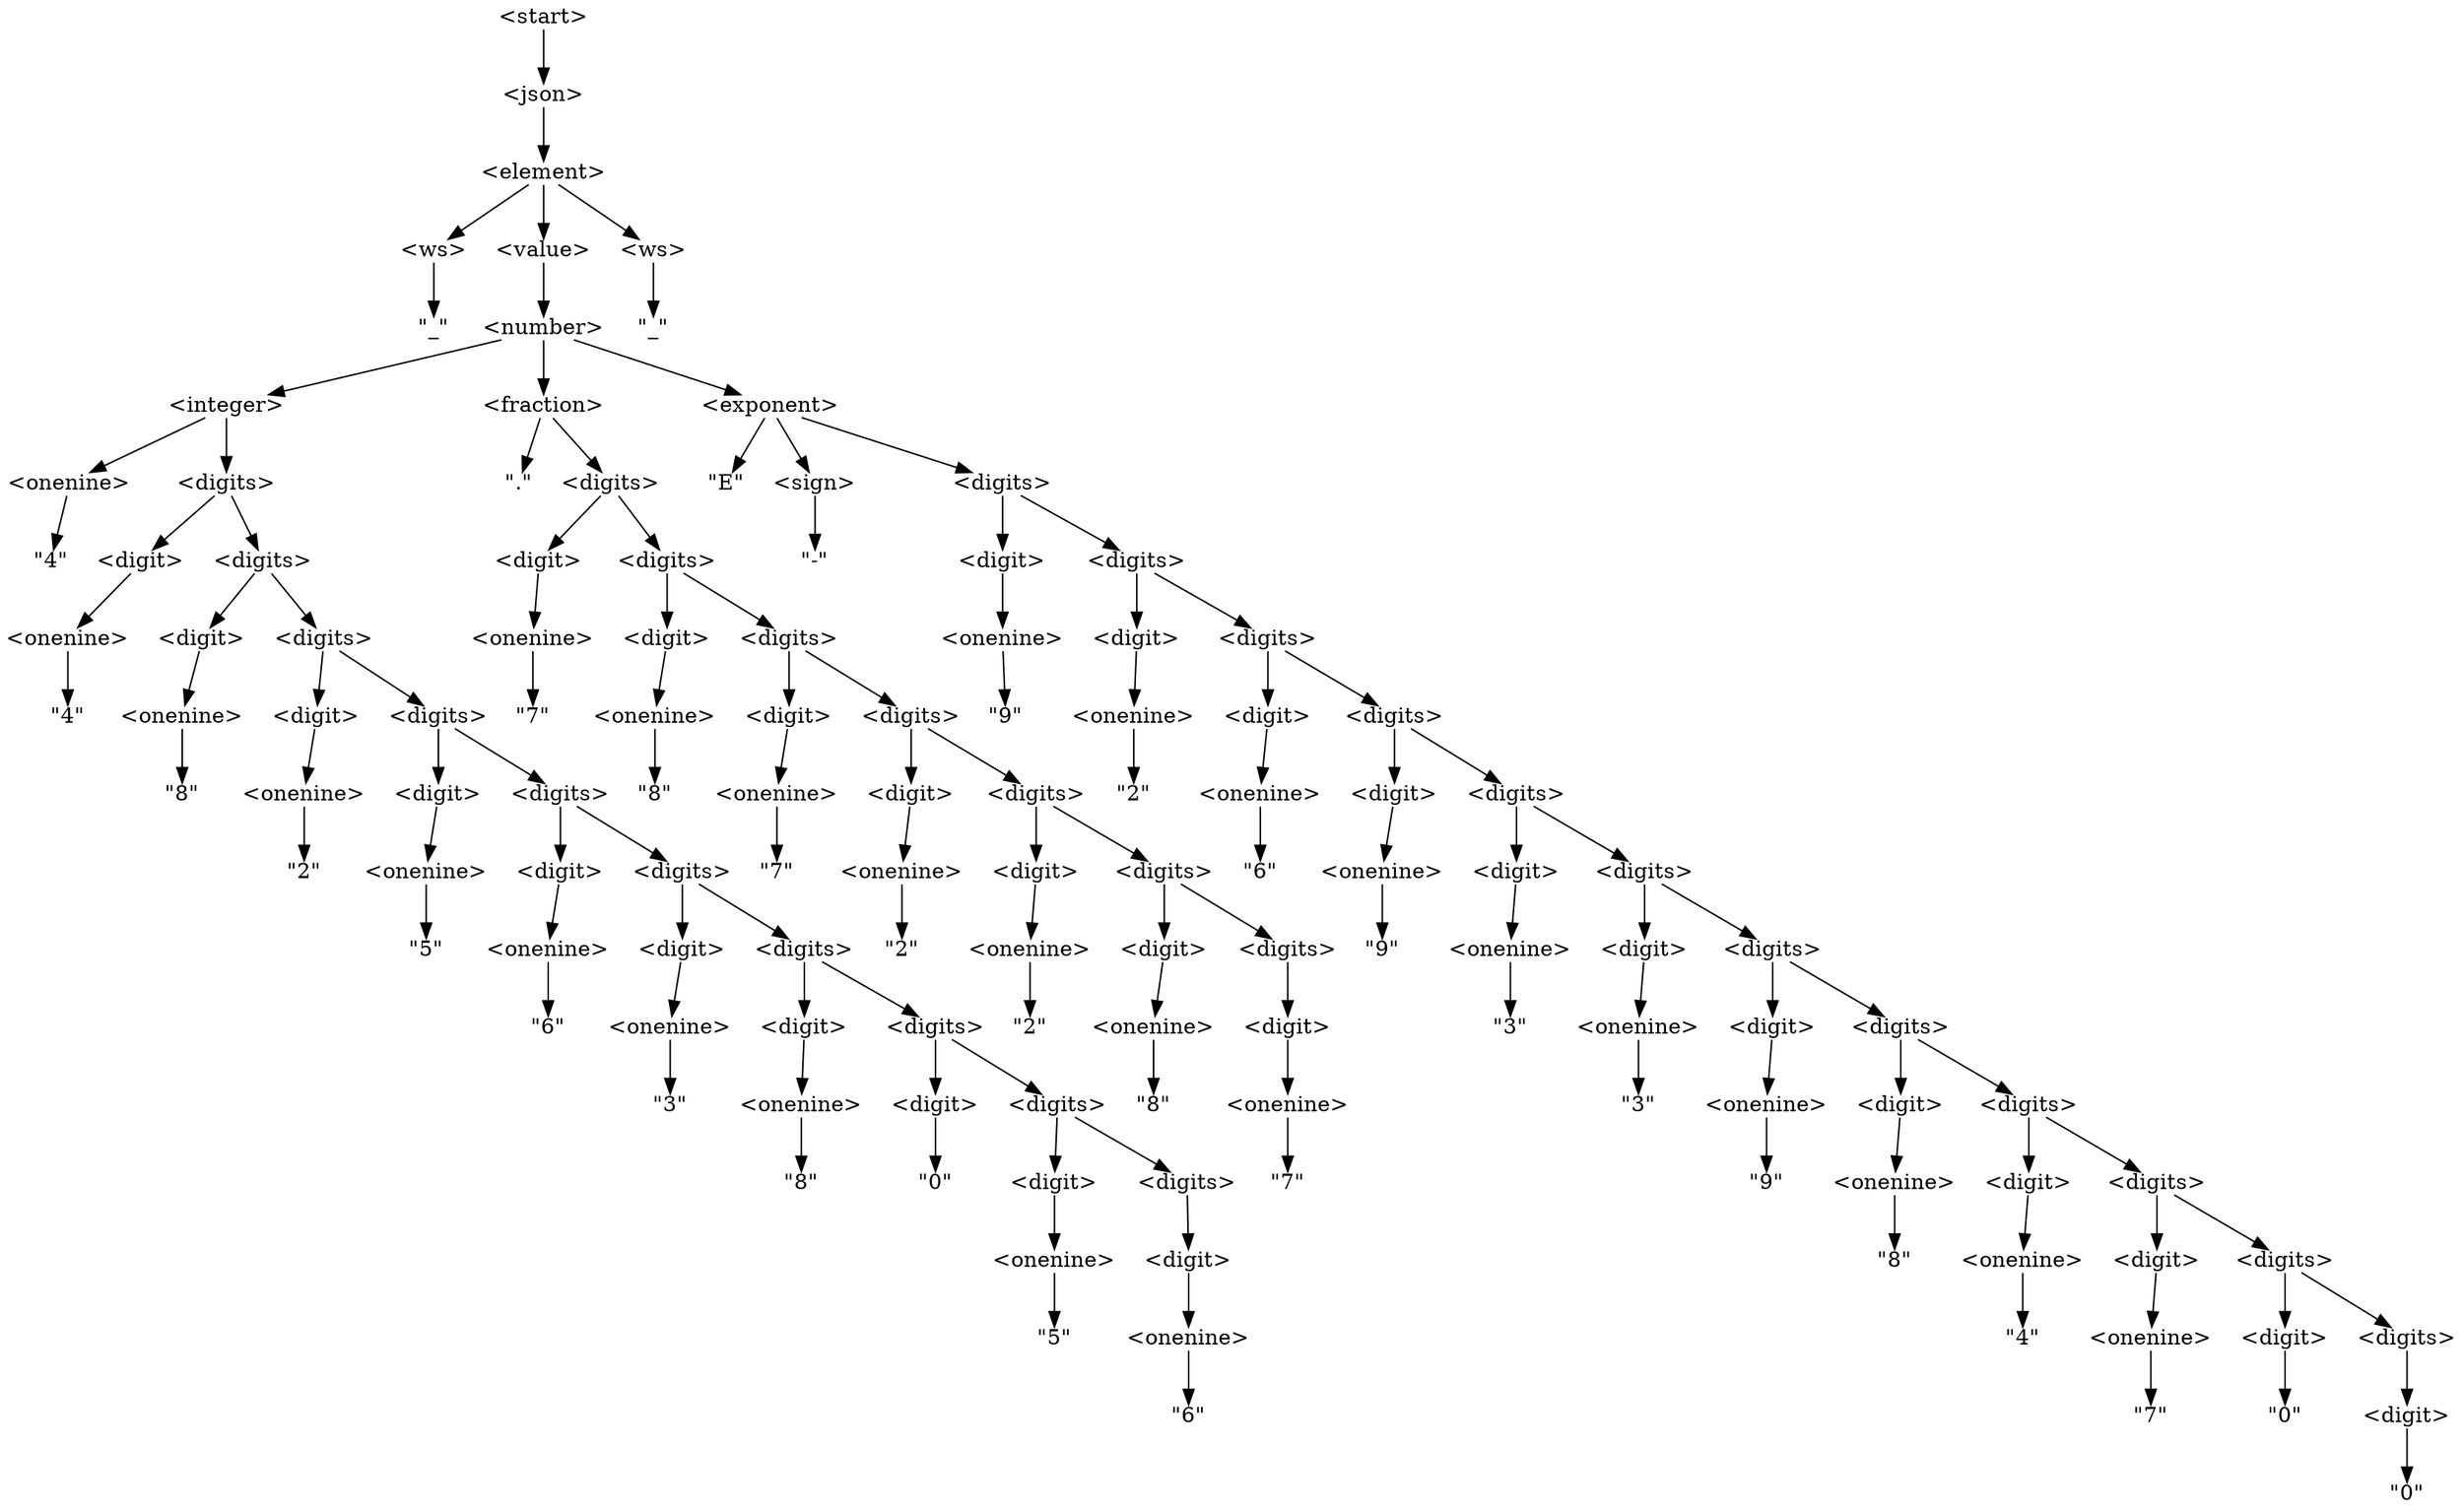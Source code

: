 digraph DerivationTree {

    node [shape=plain];

    n1 [label="\<start\>"];
    n2 [label="\<json\>"];
    n1 -> n2;

    n3 [label="\<element\>"];
    n2 -> n3;

    n4 [label="\<ws\>"];
    n3 -> n4;

    n5 [label="\<value\>"];
    n3 -> n5;

    n6 [label="\<ws\>"];
    n3 -> n6;

    n7 [label="\"_\""];
    n4 -> n7;

    n8 [label="\<number\>"];
    n5 -> n8;

    n9 [label="\"_\""];
    n6 -> n9;

    n10 [label="\<integer\>"];
    n8 -> n10;

    n11 [label="\<fraction\>"];
    n8 -> n11;

    n12 [label="\<exponent\>"];
    n8 -> n12;

    n13 [label="\<onenine\>"];
    n10 -> n13;

    n14 [label="\<digits\>"];
    n10 -> n14;

    n15 [label="\".\""];
    n11 -> n15;

    n16 [label="\<digits\>"];
    n11 -> n16;

    n17 [label="\"E\""];
    n12 -> n17;

    n18 [label="\<sign\>"];
    n12 -> n18;

    n19 [label="\<digits\>"];
    n12 -> n19;

    n20 [label="\"4\""];
    n13 -> n20;

    n21 [label="\<digit\>"];
    n14 -> n21;

    n22 [label="\<digits\>"];
    n14 -> n22;

    n23 [label="\<digit\>"];
    n16 -> n23;

    n24 [label="\<digits\>"];
    n16 -> n24;

    n25 [label="\"-\""];
    n18 -> n25;

    n26 [label="\<digit\>"];
    n19 -> n26;

    n27 [label="\<digits\>"];
    n19 -> n27;

    n28 [label="\<onenine\>"];
    n21 -> n28;

    n29 [label="\<digit\>"];
    n22 -> n29;

    n30 [label="\<digits\>"];
    n22 -> n30;

    n31 [label="\<onenine\>"];
    n23 -> n31;

    n32 [label="\<digit\>"];
    n24 -> n32;

    n33 [label="\<digits\>"];
    n24 -> n33;

    n34 [label="\<onenine\>"];
    n26 -> n34;

    n35 [label="\<digit\>"];
    n27 -> n35;

    n36 [label="\<digits\>"];
    n27 -> n36;

    n37 [label="\"4\""];
    n28 -> n37;

    n38 [label="\<onenine\>"];
    n29 -> n38;

    n39 [label="\<digit\>"];
    n30 -> n39;

    n40 [label="\<digits\>"];
    n30 -> n40;

    n41 [label="\"7\""];
    n31 -> n41;

    n42 [label="\<onenine\>"];
    n32 -> n42;

    n43 [label="\<digit\>"];
    n33 -> n43;

    n44 [label="\<digits\>"];
    n33 -> n44;

    n45 [label="\"9\""];
    n34 -> n45;

    n46 [label="\<onenine\>"];
    n35 -> n46;

    n47 [label="\<digit\>"];
    n36 -> n47;

    n48 [label="\<digits\>"];
    n36 -> n48;

    n49 [label="\"8\""];
    n38 -> n49;

    n50 [label="\<onenine\>"];
    n39 -> n50;

    n51 [label="\<digit\>"];
    n40 -> n51;

    n52 [label="\<digits\>"];
    n40 -> n52;

    n53 [label="\"8\""];
    n42 -> n53;

    n54 [label="\<onenine\>"];
    n43 -> n54;

    n55 [label="\<digit\>"];
    n44 -> n55;

    n56 [label="\<digits\>"];
    n44 -> n56;

    n57 [label="\"2\""];
    n46 -> n57;

    n58 [label="\<onenine\>"];
    n47 -> n58;

    n59 [label="\<digit\>"];
    n48 -> n59;

    n60 [label="\<digits\>"];
    n48 -> n60;

    n61 [label="\"2\""];
    n50 -> n61;

    n62 [label="\<onenine\>"];
    n51 -> n62;

    n63 [label="\<digit\>"];
    n52 -> n63;

    n64 [label="\<digits\>"];
    n52 -> n64;

    n65 [label="\"7\""];
    n54 -> n65;

    n66 [label="\<onenine\>"];
    n55 -> n66;

    n67 [label="\<digit\>"];
    n56 -> n67;

    n68 [label="\<digits\>"];
    n56 -> n68;

    n69 [label="\"6\""];
    n58 -> n69;

    n70 [label="\<onenine\>"];
    n59 -> n70;

    n71 [label="\<digit\>"];
    n60 -> n71;

    n72 [label="\<digits\>"];
    n60 -> n72;

    n73 [label="\"5\""];
    n62 -> n73;

    n74 [label="\<onenine\>"];
    n63 -> n74;

    n75 [label="\<digit\>"];
    n64 -> n75;

    n76 [label="\<digits\>"];
    n64 -> n76;

    n77 [label="\"2\""];
    n66 -> n77;

    n78 [label="\<onenine\>"];
    n67 -> n78;

    n79 [label="\<digit\>"];
    n68 -> n79;

    n80 [label="\<digits\>"];
    n68 -> n80;

    n81 [label="\"9\""];
    n70 -> n81;

    n82 [label="\<onenine\>"];
    n71 -> n82;

    n83 [label="\<digit\>"];
    n72 -> n83;

    n84 [label="\<digits\>"];
    n72 -> n84;

    n85 [label="\"6\""];
    n74 -> n85;

    n86 [label="\<onenine\>"];
    n75 -> n86;

    n87 [label="\<digit\>"];
    n76 -> n87;

    n88 [label="\<digits\>"];
    n76 -> n88;

    n89 [label="\"2\""];
    n78 -> n89;

    n90 [label="\<onenine\>"];
    n79 -> n90;

    n91 [label="\<digit\>"];
    n80 -> n91;

    n92 [label="\"3\""];
    n82 -> n92;

    n93 [label="\<onenine\>"];
    n83 -> n93;

    n94 [label="\<digit\>"];
    n84 -> n94;

    n95 [label="\<digits\>"];
    n84 -> n95;

    n96 [label="\"3\""];
    n86 -> n96;

    n97 [label="\<onenine\>"];
    n87 -> n97;

    n98 [label="\<digit\>"];
    n88 -> n98;

    n99 [label="\<digits\>"];
    n88 -> n99;

    n100 [label="\"8\""];
    n90 -> n100;

    n101 [label="\<onenine\>"];
    n91 -> n101;

    n102 [label="\"3\""];
    n93 -> n102;

    n103 [label="\<onenine\>"];
    n94 -> n103;

    n104 [label="\<digit\>"];
    n95 -> n104;

    n105 [label="\<digits\>"];
    n95 -> n105;

    n106 [label="\"8\""];
    n97 -> n106;

    n107 [label="\"0\""];
    n98 -> n107;

    n108 [label="\<digit\>"];
    n99 -> n108;

    n109 [label="\<digits\>"];
    n99 -> n109;

    n110 [label="\"7\""];
    n101 -> n110;

    n111 [label="\"9\""];
    n103 -> n111;

    n112 [label="\<onenine\>"];
    n104 -> n112;

    n113 [label="\<digit\>"];
    n105 -> n113;

    n114 [label="\<digits\>"];
    n105 -> n114;

    n115 [label="\<onenine\>"];
    n108 -> n115;

    n116 [label="\<digit\>"];
    n109 -> n116;

    n117 [label="\"8\""];
    n112 -> n117;

    n118 [label="\<onenine\>"];
    n113 -> n118;

    n119 [label="\<digit\>"];
    n114 -> n119;

    n120 [label="\<digits\>"];
    n114 -> n120;

    n121 [label="\"5\""];
    n115 -> n121;

    n122 [label="\<onenine\>"];
    n116 -> n122;

    n123 [label="\"4\""];
    n118 -> n123;

    n124 [label="\<onenine\>"];
    n119 -> n124;

    n125 [label="\<digit\>"];
    n120 -> n125;

    n126 [label="\<digits\>"];
    n120 -> n126;

    n127 [label="\"6\""];
    n122 -> n127;

    n128 [label="\"7\""];
    n124 -> n128;

    n129 [label="\"0\""];
    n125 -> n129;

    n130 [label="\<digit\>"];
    n126 -> n130;

    n131 [label="\"0\""];
    n130 -> n131;

}